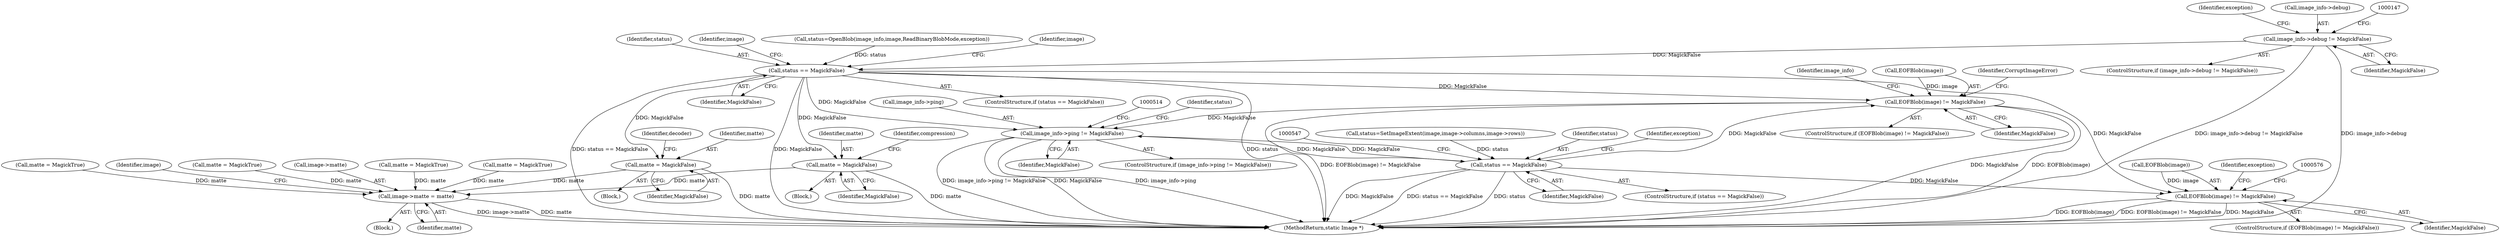 digraph "0_ImageMagick_504ada82b6fa38a30c846c1c29116af7290decb2@pointer" {
"1000141" [label="(Call,image_info->debug != MagickFalse)"];
"1000179" [label="(Call,status == MagickFalse)"];
"1000294" [label="(Call,matte = MagickFalse)"];
"1000467" [label="(Call,image->matte = matte)"];
"1000319" [label="(Call,matte = MagickFalse)"];
"1000443" [label="(Call,EOFBlob(image) != MagickFalse)"];
"1000507" [label="(Call,image_info->ping != MagickFalse)"];
"1000531" [label="(Call,status == MagickFalse)"];
"1000564" [label="(Call,EOFBlob(image) != MagickFalse)"];
"1000531" [label="(Call,status == MagickFalse)"];
"1000157" [label="(Identifier,exception)"];
"1000320" [label="(Identifier,matte)"];
"1000296" [label="(Identifier,MagickFalse)"];
"1000321" [label="(Identifier,MagickFalse)"];
"1000141" [label="(Call,image_info->debug != MagickFalse)"];
"1000180" [label="(Identifier,status)"];
"1000294" [label="(Call,matte = MagickFalse)"];
"1000563" [label="(ControlStructure,if (EOFBlob(image) != MagickFalse))"];
"1000142" [label="(Call,image_info->debug)"];
"1000565" [label="(Call,EOFBlob(image))"];
"1000468" [label="(Call,image->matte)"];
"1000140" [label="(ControlStructure,if (image_info->debug != MagickFalse))"];
"1000323" [label="(Identifier,compression)"];
"1000443" [label="(Call,EOFBlob(image) != MagickFalse)"];
"1000436" [label="(Block,)"];
"1000319" [label="(Call,matte = MagickFalse)"];
"1000261" [label="(Call,matte = MagickTrue)"];
"1000253" [label="(Call,matte = MagickTrue)"];
"1000508" [label="(Call,image_info->ping)"];
"1000520" [label="(Call,status=SetImageExtent(image,image->columns,image->rows))"];
"1000467" [label="(Call,image->matte = matte)"];
"1000471" [label="(Identifier,matte)"];
"1000331" [label="(Call,matte = MagickTrue)"];
"1000511" [label="(Identifier,MagickFalse)"];
"1000442" [label="(ControlStructure,if (EOFBlob(image) != MagickFalse))"];
"1000530" [label="(ControlStructure,if (status == MagickFalse))"];
"1000145" [label="(Identifier,MagickFalse)"];
"1000298" [label="(Identifier,decoder)"];
"1000184" [label="(Identifier,image)"];
"1000532" [label="(Identifier,status)"];
"1000564" [label="(Call,EOFBlob(image) != MagickFalse)"];
"1000448" [label="(Identifier,CorruptImageError)"];
"1000567" [label="(Identifier,MagickFalse)"];
"1000582" [label="(MethodReturn,static Image *)"];
"1000178" [label="(ControlStructure,if (status == MagickFalse))"];
"1000318" [label="(Block,)"];
"1000569" [label="(Identifier,exception)"];
"1000295" [label="(Identifier,matte)"];
"1000521" [label="(Identifier,status)"];
"1000474" [label="(Identifier,image)"];
"1000171" [label="(Call,status=OpenBlob(image_info,image,ReadBinaryBlobMode,exception))"];
"1000446" [label="(Identifier,MagickFalse)"];
"1000444" [label="(Call,EOFBlob(image))"];
"1000536" [label="(Identifier,exception)"];
"1000507" [label="(Call,image_info->ping != MagickFalse)"];
"1000451" [label="(Identifier,image_info)"];
"1000343" [label="(Call,matte = MagickTrue)"];
"1000181" [label="(Identifier,MagickFalse)"];
"1000506" [label="(ControlStructure,if (image_info->ping != MagickFalse))"];
"1000194" [label="(Identifier,image)"];
"1000179" [label="(Call,status == MagickFalse)"];
"1000533" [label="(Identifier,MagickFalse)"];
"1000293" [label="(Block,)"];
"1000141" -> "1000140"  [label="AST: "];
"1000141" -> "1000145"  [label="CFG: "];
"1000142" -> "1000141"  [label="AST: "];
"1000145" -> "1000141"  [label="AST: "];
"1000147" -> "1000141"  [label="CFG: "];
"1000157" -> "1000141"  [label="CFG: "];
"1000141" -> "1000582"  [label="DDG: image_info->debug"];
"1000141" -> "1000582"  [label="DDG: image_info->debug != MagickFalse"];
"1000141" -> "1000179"  [label="DDG: MagickFalse"];
"1000179" -> "1000178"  [label="AST: "];
"1000179" -> "1000181"  [label="CFG: "];
"1000180" -> "1000179"  [label="AST: "];
"1000181" -> "1000179"  [label="AST: "];
"1000184" -> "1000179"  [label="CFG: "];
"1000194" -> "1000179"  [label="CFG: "];
"1000179" -> "1000582"  [label="DDG: status == MagickFalse"];
"1000179" -> "1000582"  [label="DDG: MagickFalse"];
"1000179" -> "1000582"  [label="DDG: status"];
"1000171" -> "1000179"  [label="DDG: status"];
"1000179" -> "1000294"  [label="DDG: MagickFalse"];
"1000179" -> "1000319"  [label="DDG: MagickFalse"];
"1000179" -> "1000443"  [label="DDG: MagickFalse"];
"1000179" -> "1000507"  [label="DDG: MagickFalse"];
"1000179" -> "1000564"  [label="DDG: MagickFalse"];
"1000294" -> "1000293"  [label="AST: "];
"1000294" -> "1000296"  [label="CFG: "];
"1000295" -> "1000294"  [label="AST: "];
"1000296" -> "1000294"  [label="AST: "];
"1000298" -> "1000294"  [label="CFG: "];
"1000294" -> "1000582"  [label="DDG: matte"];
"1000294" -> "1000467"  [label="DDG: matte"];
"1000467" -> "1000436"  [label="AST: "];
"1000467" -> "1000471"  [label="CFG: "];
"1000468" -> "1000467"  [label="AST: "];
"1000471" -> "1000467"  [label="AST: "];
"1000474" -> "1000467"  [label="CFG: "];
"1000467" -> "1000582"  [label="DDG: image->matte"];
"1000467" -> "1000582"  [label="DDG: matte"];
"1000343" -> "1000467"  [label="DDG: matte"];
"1000253" -> "1000467"  [label="DDG: matte"];
"1000331" -> "1000467"  [label="DDG: matte"];
"1000261" -> "1000467"  [label="DDG: matte"];
"1000319" -> "1000467"  [label="DDG: matte"];
"1000319" -> "1000318"  [label="AST: "];
"1000319" -> "1000321"  [label="CFG: "];
"1000320" -> "1000319"  [label="AST: "];
"1000321" -> "1000319"  [label="AST: "];
"1000323" -> "1000319"  [label="CFG: "];
"1000319" -> "1000582"  [label="DDG: matte"];
"1000443" -> "1000442"  [label="AST: "];
"1000443" -> "1000446"  [label="CFG: "];
"1000444" -> "1000443"  [label="AST: "];
"1000446" -> "1000443"  [label="AST: "];
"1000448" -> "1000443"  [label="CFG: "];
"1000451" -> "1000443"  [label="CFG: "];
"1000443" -> "1000582"  [label="DDG: EOFBlob(image) != MagickFalse"];
"1000443" -> "1000582"  [label="DDG: MagickFalse"];
"1000443" -> "1000582"  [label="DDG: EOFBlob(image)"];
"1000444" -> "1000443"  [label="DDG: image"];
"1000531" -> "1000443"  [label="DDG: MagickFalse"];
"1000443" -> "1000507"  [label="DDG: MagickFalse"];
"1000507" -> "1000506"  [label="AST: "];
"1000507" -> "1000511"  [label="CFG: "];
"1000508" -> "1000507"  [label="AST: "];
"1000511" -> "1000507"  [label="AST: "];
"1000514" -> "1000507"  [label="CFG: "];
"1000521" -> "1000507"  [label="CFG: "];
"1000507" -> "1000582"  [label="DDG: image_info->ping != MagickFalse"];
"1000507" -> "1000582"  [label="DDG: MagickFalse"];
"1000507" -> "1000582"  [label="DDG: image_info->ping"];
"1000531" -> "1000507"  [label="DDG: MagickFalse"];
"1000507" -> "1000531"  [label="DDG: MagickFalse"];
"1000531" -> "1000530"  [label="AST: "];
"1000531" -> "1000533"  [label="CFG: "];
"1000532" -> "1000531"  [label="AST: "];
"1000533" -> "1000531"  [label="AST: "];
"1000536" -> "1000531"  [label="CFG: "];
"1000547" -> "1000531"  [label="CFG: "];
"1000531" -> "1000582"  [label="DDG: MagickFalse"];
"1000531" -> "1000582"  [label="DDG: status == MagickFalse"];
"1000531" -> "1000582"  [label="DDG: status"];
"1000520" -> "1000531"  [label="DDG: status"];
"1000531" -> "1000564"  [label="DDG: MagickFalse"];
"1000564" -> "1000563"  [label="AST: "];
"1000564" -> "1000567"  [label="CFG: "];
"1000565" -> "1000564"  [label="AST: "];
"1000567" -> "1000564"  [label="AST: "];
"1000569" -> "1000564"  [label="CFG: "];
"1000576" -> "1000564"  [label="CFG: "];
"1000564" -> "1000582"  [label="DDG: MagickFalse"];
"1000564" -> "1000582"  [label="DDG: EOFBlob(image)"];
"1000564" -> "1000582"  [label="DDG: EOFBlob(image) != MagickFalse"];
"1000565" -> "1000564"  [label="DDG: image"];
}
